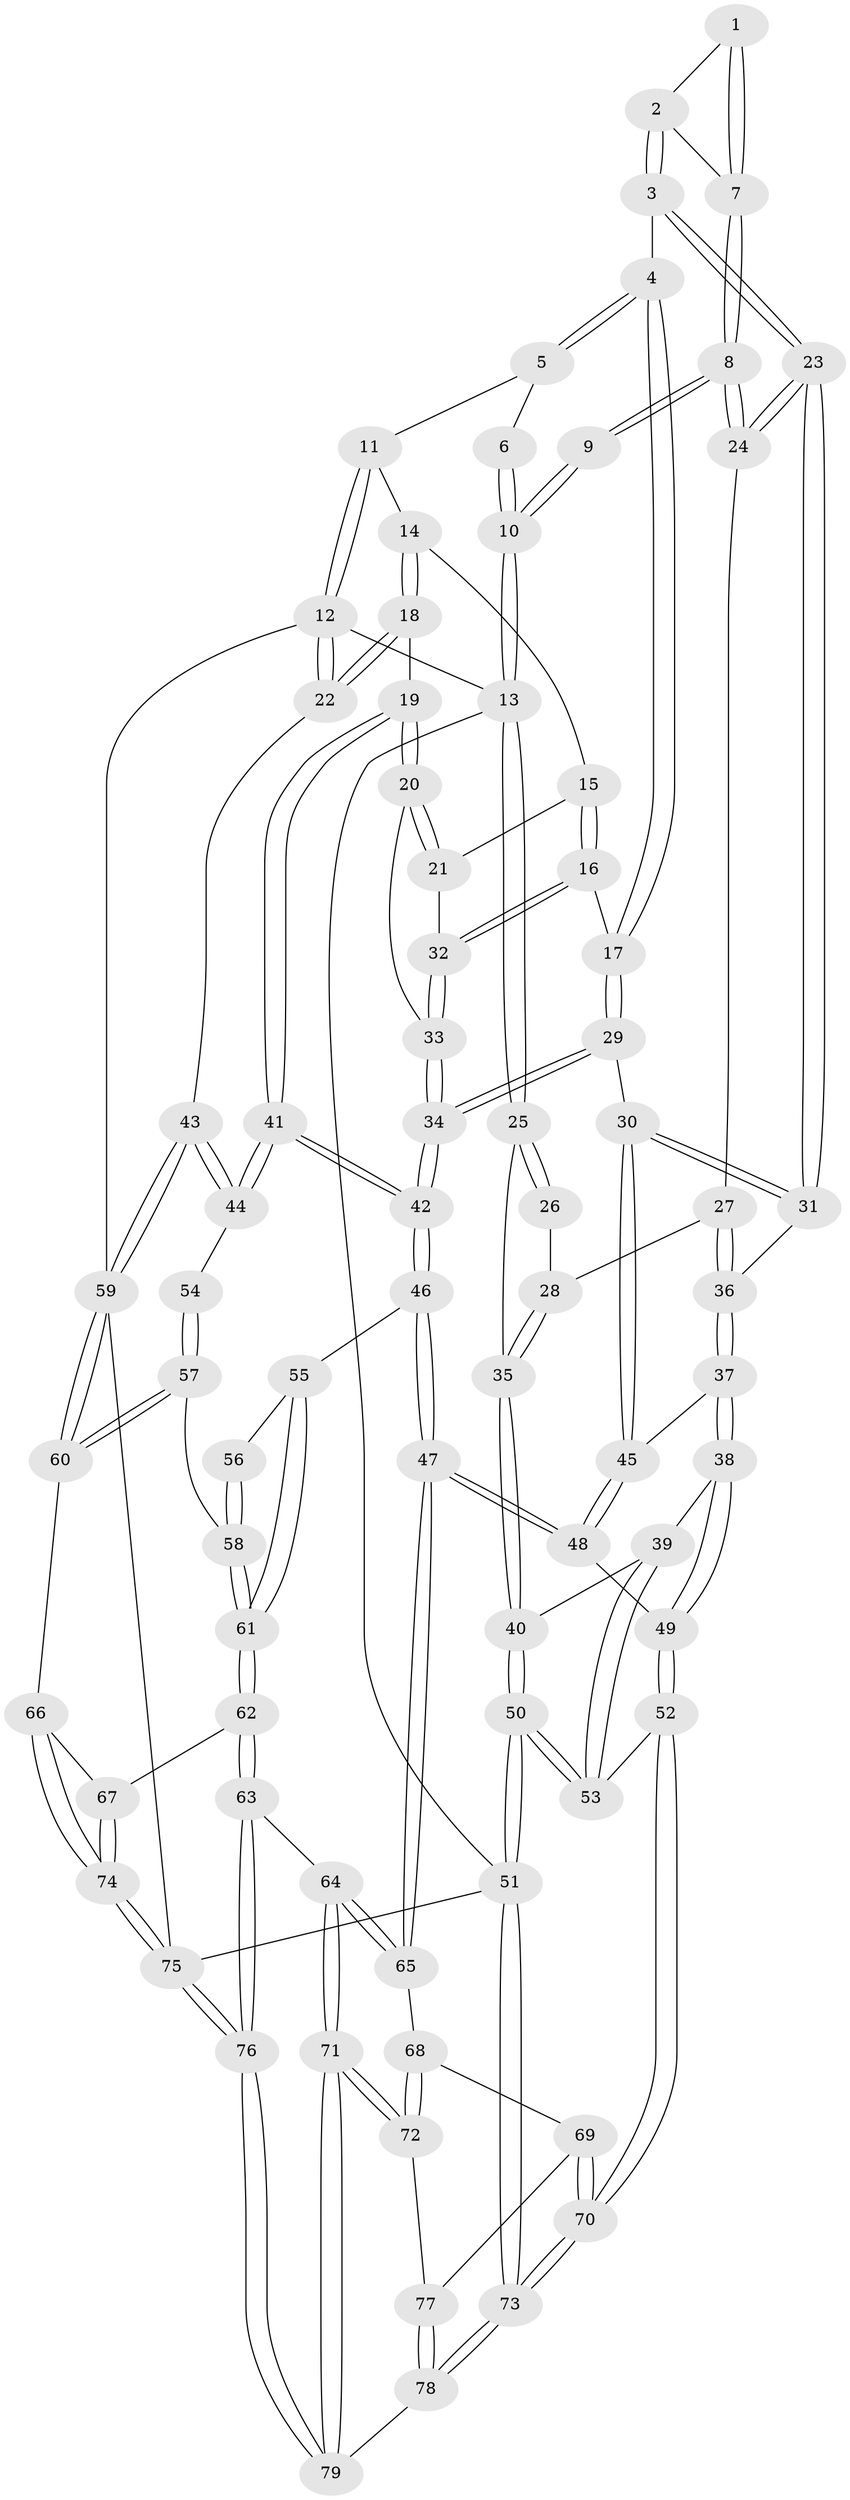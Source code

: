 // Generated by graph-tools (version 1.1) at 2025/11/02/27/25 16:11:51]
// undirected, 79 vertices, 194 edges
graph export_dot {
graph [start="1"]
  node [color=gray90,style=filled];
  1 [pos="+0.16708793398224908+0"];
  2 [pos="+0.25648977648135896+0.07158327429125423"];
  3 [pos="+0.31528942248468006+0.10047426545881298"];
  4 [pos="+0.49193859466951845+0"];
  5 [pos="+0.48995976186875856+0"];
  6 [pos="+0.1575248767588252+0"];
  7 [pos="+0.1773391441092042+0.07188693653868829"];
  8 [pos="+0.14770038104884495+0.10381536511785054"];
  9 [pos="+0.062110261133640446+0.042231045533197335"];
  10 [pos="+0+0"];
  11 [pos="+0.8866805008716037+0"];
  12 [pos="+1+0"];
  13 [pos="+0+0"];
  14 [pos="+0.8589658312899873+0"];
  15 [pos="+0.7921017950833146+0.024148058251572773"];
  16 [pos="+0.5408049971424529+0.05317224197329907"];
  17 [pos="+0.5075206520079698+0.024936848036686502"];
  18 [pos="+0.9254485417112956+0.1862467019765545"];
  19 [pos="+0.8288261460594+0.2376088526472378"];
  20 [pos="+0.7692651610566344+0.1970250649024073"];
  21 [pos="+0.7065071547968139+0.13618212184687806"];
  22 [pos="+1+0.25679538531977886"];
  23 [pos="+0.26639153723284736+0.20583985615173564"];
  24 [pos="+0.14736343664394108+0.1593924955424666"];
  25 [pos="+0+0.0924547287533004"];
  26 [pos="+0.04146910478864107+0.1242612036821047"];
  27 [pos="+0.0898847912335051+0.200682048242216"];
  28 [pos="+0.08370574311252355+0.2004344488292114"];
  29 [pos="+0.4059842206342387+0.3386052124623339"];
  30 [pos="+0.3973952018618527+0.33791099507133604"];
  31 [pos="+0.26810257029185225+0.21147440823876673"];
  32 [pos="+0.5819806362618892+0.09705647221550212"];
  33 [pos="+0.6049466525171978+0.25495549145218505"];
  34 [pos="+0.5891936950557828+0.47357534358723563"];
  35 [pos="+0+0.32997830816393703"];
  36 [pos="+0.15009971981600118+0.3335298563361579"];
  37 [pos="+0.13312060970453338+0.4559280326471139"];
  38 [pos="+0.1322139196469373+0.45655784959203266"];
  39 [pos="+0.043540446751727815+0.47743496069874386"];
  40 [pos="+0+0.43463209665416336"];
  41 [pos="+0.7267438329478318+0.45952284382783565"];
  42 [pos="+0.611479251709524+0.5049462644383763"];
  43 [pos="+1+0.5406736285180905"];
  44 [pos="+0.9907530992169299+0.5289066141890579"];
  45 [pos="+0.20766776391024652+0.4481046914657054"];
  46 [pos="+0.5961121594396744+0.5531274306133848"];
  47 [pos="+0.4804235319328796+0.670432686341495"];
  48 [pos="+0.4675690520373008+0.6680500375866878"];
  49 [pos="+0.2513930847934539+0.685720816806992"];
  50 [pos="+0+0.8418146135462197"];
  51 [pos="+0+1"];
  52 [pos="+0.14379860368674643+0.7788943584158838"];
  53 [pos="+0.09941475639879244+0.7596241152616927"];
  54 [pos="+0.8757259658685733+0.6598638436559541"];
  55 [pos="+0.6943043380217063+0.660945781981222"];
  56 [pos="+0.8511457325714414+0.6783626053259466"];
  57 [pos="+0.9156166735019561+0.7865685665189939"];
  58 [pos="+0.874667456472274+0.779269210346536"];
  59 [pos="+1+0.7585439119260349"];
  60 [pos="+1+0.8170956520803433"];
  61 [pos="+0.7698050877992026+0.7909642449654445"];
  62 [pos="+0.7510571866030707+0.8571281939650366"];
  63 [pos="+0.6698051276314013+0.9163670193574103"];
  64 [pos="+0.5072079554716407+0.7805547821551698"];
  65 [pos="+0.4794775676295961+0.6975700572188727"];
  66 [pos="+0.9501240253207496+0.8940769128844471"];
  67 [pos="+0.8162649460745737+0.9091294970287445"];
  68 [pos="+0.46822932713991694+0.7094576846413746"];
  69 [pos="+0.23827552204705996+0.8791708626060338"];
  70 [pos="+0.17577874959285594+0.8655143879680028"];
  71 [pos="+0.4415104423871649+1"];
  72 [pos="+0.33915616074286836+0.9204401510677813"];
  73 [pos="+0+1"];
  74 [pos="+0.8265715814908953+1"];
  75 [pos="+0.8072057620225368+1"];
  76 [pos="+0.6384524750541017+1"];
  77 [pos="+0.23907213757326162+0.8797714858504734"];
  78 [pos="+0.3551615713618019+1"];
  79 [pos="+0.45382127362124175+1"];
  1 -- 2;
  1 -- 7;
  1 -- 7;
  2 -- 3;
  2 -- 3;
  2 -- 7;
  3 -- 4;
  3 -- 23;
  3 -- 23;
  4 -- 5;
  4 -- 5;
  4 -- 17;
  4 -- 17;
  5 -- 6;
  5 -- 11;
  6 -- 10;
  6 -- 10;
  7 -- 8;
  7 -- 8;
  8 -- 9;
  8 -- 9;
  8 -- 24;
  8 -- 24;
  9 -- 10;
  9 -- 10;
  10 -- 13;
  10 -- 13;
  11 -- 12;
  11 -- 12;
  11 -- 14;
  12 -- 13;
  12 -- 22;
  12 -- 22;
  12 -- 59;
  13 -- 25;
  13 -- 25;
  13 -- 51;
  14 -- 15;
  14 -- 18;
  14 -- 18;
  15 -- 16;
  15 -- 16;
  15 -- 21;
  16 -- 17;
  16 -- 32;
  16 -- 32;
  17 -- 29;
  17 -- 29;
  18 -- 19;
  18 -- 22;
  18 -- 22;
  19 -- 20;
  19 -- 20;
  19 -- 41;
  19 -- 41;
  20 -- 21;
  20 -- 21;
  20 -- 33;
  21 -- 32;
  22 -- 43;
  23 -- 24;
  23 -- 24;
  23 -- 31;
  23 -- 31;
  24 -- 27;
  25 -- 26;
  25 -- 26;
  25 -- 35;
  26 -- 28;
  27 -- 28;
  27 -- 36;
  27 -- 36;
  28 -- 35;
  28 -- 35;
  29 -- 30;
  29 -- 34;
  29 -- 34;
  30 -- 31;
  30 -- 31;
  30 -- 45;
  30 -- 45;
  31 -- 36;
  32 -- 33;
  32 -- 33;
  33 -- 34;
  33 -- 34;
  34 -- 42;
  34 -- 42;
  35 -- 40;
  35 -- 40;
  36 -- 37;
  36 -- 37;
  37 -- 38;
  37 -- 38;
  37 -- 45;
  38 -- 39;
  38 -- 49;
  38 -- 49;
  39 -- 40;
  39 -- 53;
  39 -- 53;
  40 -- 50;
  40 -- 50;
  41 -- 42;
  41 -- 42;
  41 -- 44;
  41 -- 44;
  42 -- 46;
  42 -- 46;
  43 -- 44;
  43 -- 44;
  43 -- 59;
  43 -- 59;
  44 -- 54;
  45 -- 48;
  45 -- 48;
  46 -- 47;
  46 -- 47;
  46 -- 55;
  47 -- 48;
  47 -- 48;
  47 -- 65;
  47 -- 65;
  48 -- 49;
  49 -- 52;
  49 -- 52;
  50 -- 51;
  50 -- 51;
  50 -- 53;
  50 -- 53;
  51 -- 73;
  51 -- 73;
  51 -- 75;
  52 -- 53;
  52 -- 70;
  52 -- 70;
  54 -- 57;
  54 -- 57;
  55 -- 56;
  55 -- 61;
  55 -- 61;
  56 -- 58;
  56 -- 58;
  57 -- 58;
  57 -- 60;
  57 -- 60;
  58 -- 61;
  58 -- 61;
  59 -- 60;
  59 -- 60;
  59 -- 75;
  60 -- 66;
  61 -- 62;
  61 -- 62;
  62 -- 63;
  62 -- 63;
  62 -- 67;
  63 -- 64;
  63 -- 76;
  63 -- 76;
  64 -- 65;
  64 -- 65;
  64 -- 71;
  64 -- 71;
  65 -- 68;
  66 -- 67;
  66 -- 74;
  66 -- 74;
  67 -- 74;
  67 -- 74;
  68 -- 69;
  68 -- 72;
  68 -- 72;
  69 -- 70;
  69 -- 70;
  69 -- 77;
  70 -- 73;
  70 -- 73;
  71 -- 72;
  71 -- 72;
  71 -- 79;
  71 -- 79;
  72 -- 77;
  73 -- 78;
  73 -- 78;
  74 -- 75;
  74 -- 75;
  75 -- 76;
  75 -- 76;
  76 -- 79;
  76 -- 79;
  77 -- 78;
  77 -- 78;
  78 -- 79;
}
